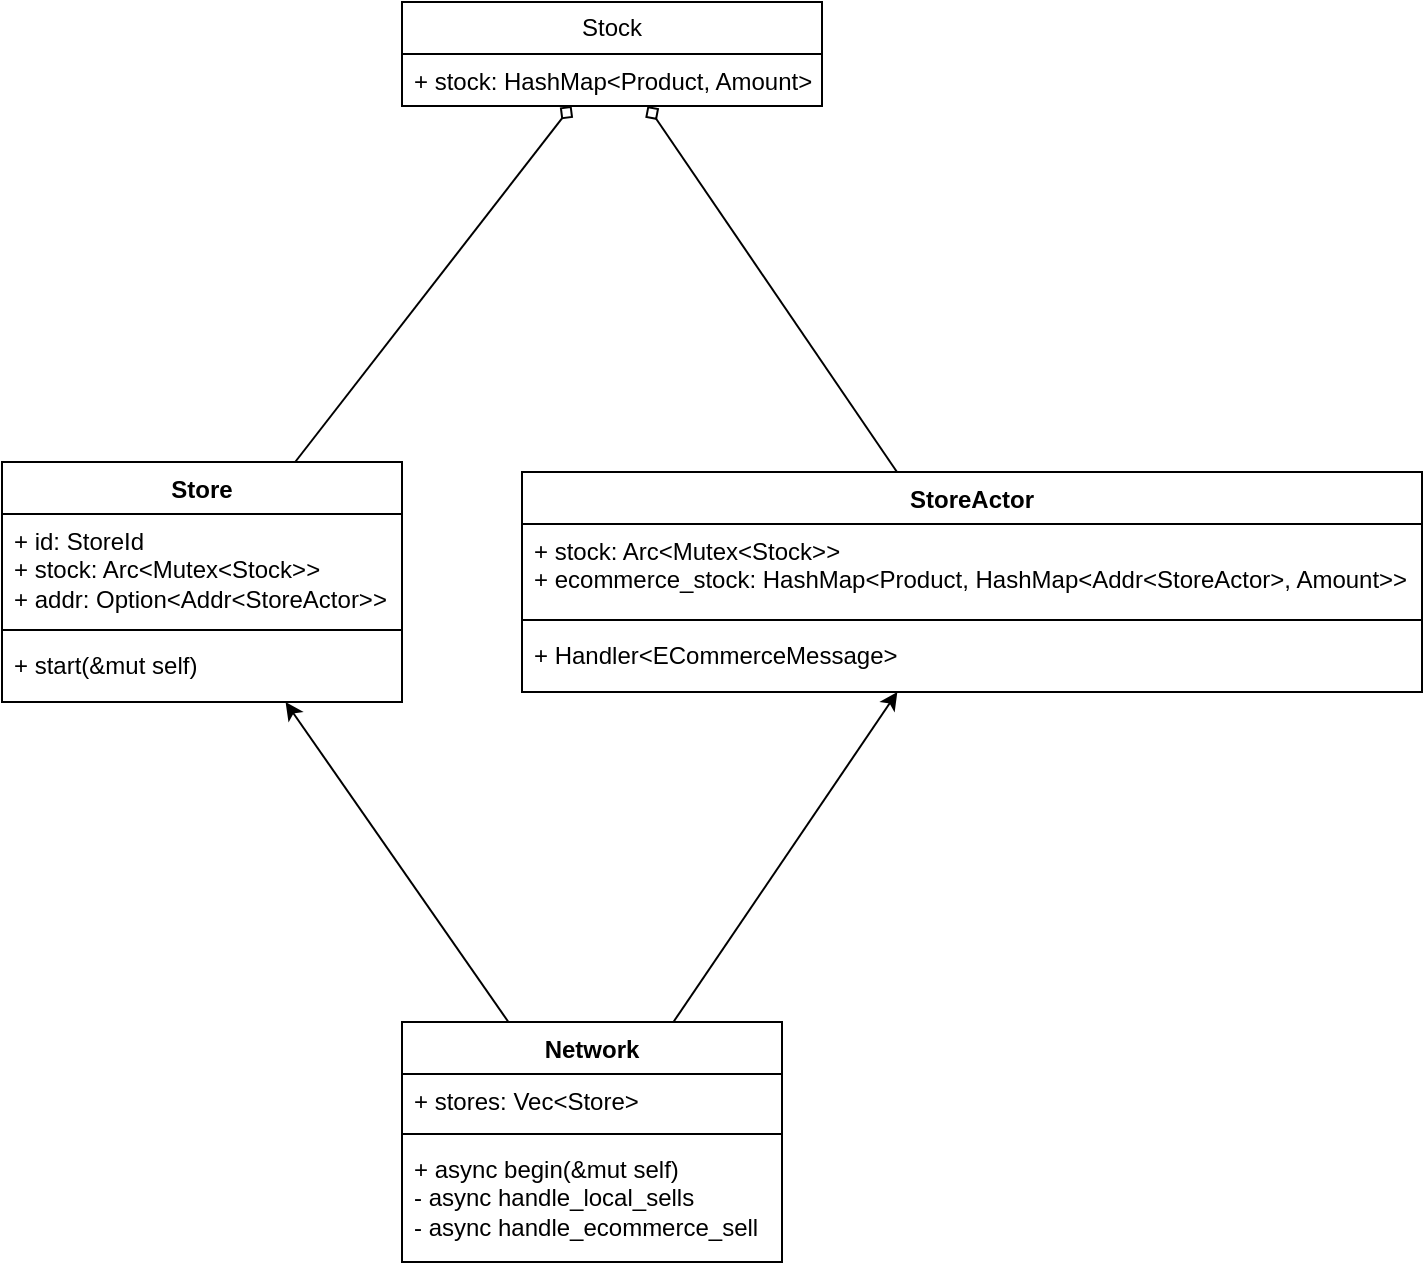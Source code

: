 <mxfile version="22.1.7" type="google" pages="4">
  <diagram name="ecommerce" id="f7DmnXhZwuc6ozm7cEtH">
    <mxGraphModel grid="1" page="1" gridSize="10" guides="1" tooltips="1" connect="1" arrows="1" fold="1" pageScale="1" pageWidth="827" pageHeight="1169" math="0" shadow="0">
      <root>
        <mxCell id="0" />
        <mxCell id="1" parent="0" />
        <mxCell id="lXGNo9M8rN3M7TPSCFQg-20" style="rounded=0;orthogonalLoop=1;jettySize=auto;html=1;endArrow=diamond;endFill=0;" edge="1" parent="1" source="lXGNo9M8rN3M7TPSCFQg-7" target="lXGNo9M8rN3M7TPSCFQg-16">
          <mxGeometry relative="1" as="geometry" />
        </mxCell>
        <mxCell id="lXGNo9M8rN3M7TPSCFQg-7" value="Store" style="swimlane;fontStyle=1;align=center;verticalAlign=top;childLayout=stackLayout;horizontal=1;startSize=26;horizontalStack=0;resizeParent=1;resizeParentMax=0;resizeLast=0;collapsible=1;marginBottom=0;whiteSpace=wrap;html=1;" vertex="1" parent="1">
          <mxGeometry x="90" y="290" width="200" height="120" as="geometry" />
        </mxCell>
        <mxCell id="lXGNo9M8rN3M7TPSCFQg-8" value="&lt;div&gt;+ id: StoreId&lt;/div&gt;&lt;div&gt;+ stock: Arc&amp;lt;Mutex&amp;lt;Stock&amp;gt;&amp;gt;&lt;/div&gt;&lt;div&gt;+ addr: Option&amp;lt;Addr&amp;lt;StoreActor&amp;gt;&amp;gt;&lt;/div&gt;" style="text;strokeColor=none;fillColor=none;align=left;verticalAlign=top;spacingLeft=4;spacingRight=4;overflow=hidden;rotatable=0;points=[[0,0.5],[1,0.5]];portConstraint=eastwest;whiteSpace=wrap;html=1;" vertex="1" parent="lXGNo9M8rN3M7TPSCFQg-7">
          <mxGeometry y="26" width="200" height="54" as="geometry" />
        </mxCell>
        <mxCell id="lXGNo9M8rN3M7TPSCFQg-9" value="" style="line;strokeWidth=1;fillColor=none;align=left;verticalAlign=middle;spacingTop=-1;spacingLeft=3;spacingRight=3;rotatable=0;labelPosition=right;points=[];portConstraint=eastwest;strokeColor=inherit;" vertex="1" parent="lXGNo9M8rN3M7TPSCFQg-7">
          <mxGeometry y="80" width="200" height="8" as="geometry" />
        </mxCell>
        <mxCell id="lXGNo9M8rN3M7TPSCFQg-10" value="+ start(&amp;amp;mut self)" style="text;strokeColor=none;fillColor=none;align=left;verticalAlign=top;spacingLeft=4;spacingRight=4;overflow=hidden;rotatable=0;points=[[0,0.5],[1,0.5]];portConstraint=eastwest;whiteSpace=wrap;html=1;" vertex="1" parent="lXGNo9M8rN3M7TPSCFQg-7">
          <mxGeometry y="88" width="200" height="32" as="geometry" />
        </mxCell>
        <mxCell id="lXGNo9M8rN3M7TPSCFQg-21" style="rounded=0;orthogonalLoop=1;jettySize=auto;html=1;endArrow=diamond;endFill=0;" edge="1" parent="1" source="lXGNo9M8rN3M7TPSCFQg-12" target="lXGNo9M8rN3M7TPSCFQg-16">
          <mxGeometry relative="1" as="geometry" />
        </mxCell>
        <mxCell id="lXGNo9M8rN3M7TPSCFQg-12" value="StoreActor" style="swimlane;fontStyle=1;align=center;verticalAlign=top;childLayout=stackLayout;horizontal=1;startSize=26;horizontalStack=0;resizeParent=1;resizeParentMax=0;resizeLast=0;collapsible=1;marginBottom=0;whiteSpace=wrap;html=1;" vertex="1" parent="1">
          <mxGeometry x="350" y="295" width="450" height="110" as="geometry" />
        </mxCell>
        <mxCell id="lXGNo9M8rN3M7TPSCFQg-13" value="&lt;div&gt;+ stock: Arc&amp;lt;Mutex&amp;lt;Stock&amp;gt;&amp;gt;&lt;/div&gt;&lt;div&gt;+ ecommerce_stock: HashMap&amp;lt;Product, HashMap&amp;lt;Addr&amp;lt;StoreActor&amp;gt;, Amount&amp;gt;&amp;gt;&lt;/div&gt;" style="text;strokeColor=none;fillColor=none;align=left;verticalAlign=top;spacingLeft=4;spacingRight=4;overflow=hidden;rotatable=0;points=[[0,0.5],[1,0.5]];portConstraint=eastwest;whiteSpace=wrap;html=1;" vertex="1" parent="lXGNo9M8rN3M7TPSCFQg-12">
          <mxGeometry y="26" width="450" height="44" as="geometry" />
        </mxCell>
        <mxCell id="lXGNo9M8rN3M7TPSCFQg-14" value="" style="line;strokeWidth=1;fillColor=none;align=left;verticalAlign=middle;spacingTop=-1;spacingLeft=3;spacingRight=3;rotatable=0;labelPosition=right;points=[];portConstraint=eastwest;strokeColor=inherit;" vertex="1" parent="lXGNo9M8rN3M7TPSCFQg-12">
          <mxGeometry y="70" width="450" height="8" as="geometry" />
        </mxCell>
        <mxCell id="lXGNo9M8rN3M7TPSCFQg-15" value="+ Handler&amp;lt;ECommerceMessage&amp;gt;" style="text;strokeColor=none;fillColor=none;align=left;verticalAlign=top;spacingLeft=4;spacingRight=4;overflow=hidden;rotatable=0;points=[[0,0.5],[1,0.5]];portConstraint=eastwest;whiteSpace=wrap;html=1;" vertex="1" parent="lXGNo9M8rN3M7TPSCFQg-12">
          <mxGeometry y="78" width="450" height="32" as="geometry" />
        </mxCell>
        <mxCell id="lXGNo9M8rN3M7TPSCFQg-16" value="Stock" style="swimlane;fontStyle=0;childLayout=stackLayout;horizontal=1;startSize=26;fillColor=none;horizontalStack=0;resizeParent=1;resizeParentMax=0;resizeLast=0;collapsible=1;marginBottom=0;whiteSpace=wrap;html=1;" vertex="1" parent="1">
          <mxGeometry x="290" y="60" width="210" height="52" as="geometry" />
        </mxCell>
        <mxCell id="lXGNo9M8rN3M7TPSCFQg-17" value="+ stock: HashMap&amp;lt;Product, Amount&amp;gt;" style="text;strokeColor=none;fillColor=none;align=left;verticalAlign=top;spacingLeft=4;spacingRight=4;overflow=hidden;rotatable=0;points=[[0,0.5],[1,0.5]];portConstraint=eastwest;whiteSpace=wrap;html=1;" vertex="1" parent="lXGNo9M8rN3M7TPSCFQg-16">
          <mxGeometry y="26" width="210" height="26" as="geometry" />
        </mxCell>
        <mxCell id="lXGNo9M8rN3M7TPSCFQg-26" style="rounded=0;orthogonalLoop=1;jettySize=auto;html=1;" edge="1" parent="1" source="lXGNo9M8rN3M7TPSCFQg-22" target="lXGNo9M8rN3M7TPSCFQg-7">
          <mxGeometry relative="1" as="geometry" />
        </mxCell>
        <mxCell id="lXGNo9M8rN3M7TPSCFQg-27" style="rounded=0;orthogonalLoop=1;jettySize=auto;html=1;" edge="1" parent="1" source="lXGNo9M8rN3M7TPSCFQg-22" target="lXGNo9M8rN3M7TPSCFQg-12">
          <mxGeometry relative="1" as="geometry" />
        </mxCell>
        <mxCell id="lXGNo9M8rN3M7TPSCFQg-22" value="Network" style="swimlane;fontStyle=1;align=center;verticalAlign=top;childLayout=stackLayout;horizontal=1;startSize=26;horizontalStack=0;resizeParent=1;resizeParentMax=0;resizeLast=0;collapsible=1;marginBottom=0;whiteSpace=wrap;html=1;" vertex="1" parent="1">
          <mxGeometry x="290" y="570" width="190" height="120" as="geometry" />
        </mxCell>
        <mxCell id="lXGNo9M8rN3M7TPSCFQg-23" value="+ stores: Vec&amp;lt;Store&amp;gt;" style="text;strokeColor=none;fillColor=none;align=left;verticalAlign=top;spacingLeft=4;spacingRight=4;overflow=hidden;rotatable=0;points=[[0,0.5],[1,0.5]];portConstraint=eastwest;whiteSpace=wrap;html=1;" vertex="1" parent="lXGNo9M8rN3M7TPSCFQg-22">
          <mxGeometry y="26" width="190" height="26" as="geometry" />
        </mxCell>
        <mxCell id="lXGNo9M8rN3M7TPSCFQg-24" value="" style="line;strokeWidth=1;fillColor=none;align=left;verticalAlign=middle;spacingTop=-1;spacingLeft=3;spacingRight=3;rotatable=0;labelPosition=right;points=[];portConstraint=eastwest;strokeColor=inherit;" vertex="1" parent="lXGNo9M8rN3M7TPSCFQg-22">
          <mxGeometry y="52" width="190" height="8" as="geometry" />
        </mxCell>
        <mxCell id="lXGNo9M8rN3M7TPSCFQg-25" value="+ async begin(&amp;amp;mut self)&lt;br&gt;-&amp;nbsp;async handle_local_sells&lt;br&gt;- async handle_ecommerce_sell" style="text;strokeColor=none;fillColor=none;align=left;verticalAlign=top;spacingLeft=4;spacingRight=4;overflow=hidden;rotatable=0;points=[[0,0.5],[1,0.5]];portConstraint=eastwest;whiteSpace=wrap;html=1;" vertex="1" parent="lXGNo9M8rN3M7TPSCFQg-22">
          <mxGeometry y="60" width="190" height="60" as="geometry" />
        </mxCell>
      </root>
    </mxGraphModel>
  </diagram>
  <diagram name="ecommerce-modif" id="Q9R6R_X6rqUNqxYCvm3J">
    <mxGraphModel grid="1" page="1" gridSize="10" guides="1" tooltips="1" connect="1" arrows="1" fold="1" pageScale="1" pageWidth="827" pageHeight="1169" math="0" shadow="0">
      <root>
        <mxCell id="k3iWIZzq6JsWxAHGYJlu-0" />
        <mxCell id="k3iWIZzq6JsWxAHGYJlu-1" parent="k3iWIZzq6JsWxAHGYJlu-0" />
        <mxCell id="bBrxpy2gIbJKCmIW82zY-6" style="edgeStyle=orthogonalEdgeStyle;rounded=0;orthogonalLoop=1;jettySize=auto;html=1;endArrow=diamond;endFill=1;" edge="1" parent="k3iWIZzq6JsWxAHGYJlu-1" source="k3iWIZzq6JsWxAHGYJlu-3" target="k3iWIZzq6JsWxAHGYJlu-12">
          <mxGeometry relative="1" as="geometry" />
        </mxCell>
        <mxCell id="k3iWIZzq6JsWxAHGYJlu-3" value="Store" style="swimlane;fontStyle=1;align=center;verticalAlign=top;childLayout=stackLayout;horizontal=1;startSize=26;horizontalStack=0;resizeParent=1;resizeParentMax=0;resizeLast=0;collapsible=1;marginBottom=0;whiteSpace=wrap;html=1;" parent="k3iWIZzq6JsWxAHGYJlu-1" vertex="1">
          <mxGeometry x="121" y="418" width="200" height="138" as="geometry">
            <mxRectangle x="90" y="290" width="70" height="30" as="alternateBounds" />
          </mxGeometry>
        </mxCell>
        <mxCell id="k3iWIZzq6JsWxAHGYJlu-4" value="&lt;div&gt;+ id: StoreId&lt;/div&gt;" style="text;strokeColor=none;fillColor=none;align=left;verticalAlign=top;spacingLeft=4;spacingRight=4;overflow=hidden;rotatable=0;points=[[0,0.5],[1,0.5]];portConstraint=eastwest;whiteSpace=wrap;html=1;" parent="k3iWIZzq6JsWxAHGYJlu-3" vertex="1">
          <mxGeometry y="26" width="200" height="24" as="geometry" />
        </mxCell>
        <mxCell id="bBrxpy2gIbJKCmIW82zY-27" value="&lt;div style=&quot;border-color: var(--border-color);&quot;&gt;+ stock: Arc&amp;lt;Mutex&amp;lt;Stock&amp;gt;&amp;gt;&lt;/div&gt;" style="text;strokeColor=none;fillColor=none;align=left;verticalAlign=top;spacingLeft=4;spacingRight=4;overflow=hidden;rotatable=0;points=[[0,0.5],[1,0.5]];portConstraint=eastwest;whiteSpace=wrap;html=1;" vertex="1" parent="k3iWIZzq6JsWxAHGYJlu-3">
          <mxGeometry y="50" width="200" height="24" as="geometry" />
        </mxCell>
        <mxCell id="bBrxpy2gIbJKCmIW82zY-26" value="&lt;div style=&quot;border-color: var(--border-color);&quot;&gt;+ addr: Option&amp;lt;Addr&amp;lt;StoreActor&amp;gt;&amp;gt;&lt;br&gt;&lt;/div&gt;" style="text;strokeColor=none;fillColor=none;align=left;verticalAlign=top;spacingLeft=4;spacingRight=4;overflow=hidden;rotatable=0;points=[[0,0.5],[1,0.5]];portConstraint=eastwest;whiteSpace=wrap;html=1;" vertex="1" parent="k3iWIZzq6JsWxAHGYJlu-3">
          <mxGeometry y="74" width="200" height="24" as="geometry" />
        </mxCell>
        <mxCell id="k3iWIZzq6JsWxAHGYJlu-5" value="" style="line;strokeWidth=1;fillColor=none;align=left;verticalAlign=middle;spacingTop=-1;spacingLeft=3;spacingRight=3;rotatable=0;labelPosition=right;points=[];portConstraint=eastwest;strokeColor=inherit;" parent="k3iWIZzq6JsWxAHGYJlu-3" vertex="1">
          <mxGeometry y="98" width="200" height="8" as="geometry" />
        </mxCell>
        <mxCell id="k3iWIZzq6JsWxAHGYJlu-6" value="+ start(&amp;amp;mut self)" style="text;strokeColor=none;fillColor=none;align=left;verticalAlign=top;spacingLeft=4;spacingRight=4;overflow=hidden;rotatable=0;points=[[0,0.5],[1,0.5]];portConstraint=eastwest;whiteSpace=wrap;html=1;" parent="k3iWIZzq6JsWxAHGYJlu-3" vertex="1">
          <mxGeometry y="106" width="200" height="32" as="geometry" />
        </mxCell>
        <mxCell id="bBrxpy2gIbJKCmIW82zY-33" style="edgeStyle=orthogonalEdgeStyle;rounded=0;orthogonalLoop=1;jettySize=auto;html=1;" edge="1" parent="k3iWIZzq6JsWxAHGYJlu-1" source="k3iWIZzq6JsWxAHGYJlu-8" target="bBrxpy2gIbJKCmIW82zY-22">
          <mxGeometry relative="1" as="geometry" />
        </mxCell>
        <mxCell id="k3iWIZzq6JsWxAHGYJlu-8" value="StoreActor" style="swimlane;fontStyle=1;align=center;verticalAlign=top;childLayout=stackLayout;horizontal=1;startSize=26;horizontalStack=0;resizeParent=1;resizeParentMax=0;resizeLast=0;collapsible=1;marginBottom=0;whiteSpace=wrap;html=1;" parent="k3iWIZzq6JsWxAHGYJlu-1" vertex="1">
          <mxGeometry x="381" y="418" width="300" height="114" as="geometry" />
        </mxCell>
        <mxCell id="k3iWIZzq6JsWxAHGYJlu-9" value="&lt;div&gt;+ stock: Arc&amp;lt;Mutex&amp;lt;Stock&amp;gt;&amp;gt;&lt;/div&gt;" style="text;strokeColor=none;fillColor=none;align=left;verticalAlign=top;spacingLeft=4;spacingRight=4;overflow=hidden;rotatable=0;points=[[0,0.5],[1,0.5]];portConstraint=eastwest;whiteSpace=wrap;html=1;" parent="k3iWIZzq6JsWxAHGYJlu-8" vertex="1">
          <mxGeometry y="26" width="300" height="24" as="geometry" />
        </mxCell>
        <mxCell id="bBrxpy2gIbJKCmIW82zY-28" value="+ ecommerce_stock: Arc&amp;lt;Mutex&amp;lt;ECommerceStock&amp;gt;&amp;gt;" style="text;strokeColor=none;fillColor=none;align=left;verticalAlign=top;spacingLeft=4;spacingRight=4;overflow=hidden;rotatable=0;points=[[0,0.5],[1,0.5]];portConstraint=eastwest;whiteSpace=wrap;html=1;" vertex="1" parent="k3iWIZzq6JsWxAHGYJlu-8">
          <mxGeometry y="50" width="300" height="24" as="geometry" />
        </mxCell>
        <mxCell id="k3iWIZzq6JsWxAHGYJlu-10" value="" style="line;strokeWidth=1;fillColor=none;align=left;verticalAlign=middle;spacingTop=-1;spacingLeft=3;spacingRight=3;rotatable=0;labelPosition=right;points=[];portConstraint=eastwest;strokeColor=inherit;" parent="k3iWIZzq6JsWxAHGYJlu-8" vertex="1">
          <mxGeometry y="74" width="300" height="8" as="geometry" />
        </mxCell>
        <mxCell id="k3iWIZzq6JsWxAHGYJlu-11" value="+ Handler&amp;lt;ECommerceMessage&amp;gt;" style="text;strokeColor=none;fillColor=none;align=left;verticalAlign=top;spacingLeft=4;spacingRight=4;overflow=hidden;rotatable=0;points=[[0,0.5],[1,0.5]];portConstraint=eastwest;whiteSpace=wrap;html=1;" parent="k3iWIZzq6JsWxAHGYJlu-8" vertex="1">
          <mxGeometry y="82" width="300" height="32" as="geometry" />
        </mxCell>
        <mxCell id="k3iWIZzq6JsWxAHGYJlu-12" value="&lt;b&gt;Stock&lt;/b&gt;" style="swimlane;fontStyle=0;childLayout=stackLayout;horizontal=1;startSize=26;fillColor=none;horizontalStack=0;resizeParent=1;resizeParentMax=0;resizeLast=0;collapsible=1;marginBottom=0;whiteSpace=wrap;html=1;" parent="k3iWIZzq6JsWxAHGYJlu-1" vertex="1">
          <mxGeometry x="116" y="308" width="210" height="52" as="geometry" />
        </mxCell>
        <mxCell id="k3iWIZzq6JsWxAHGYJlu-13" value="+ stock: HashMap&amp;lt;Product, Amount&amp;gt;" style="text;strokeColor=none;fillColor=none;align=left;verticalAlign=top;spacingLeft=4;spacingRight=4;overflow=hidden;rotatable=0;points=[[0,0.5],[1,0.5]];portConstraint=eastwest;whiteSpace=wrap;html=1;" parent="k3iWIZzq6JsWxAHGYJlu-12" vertex="1">
          <mxGeometry y="26" width="210" height="26" as="geometry" />
        </mxCell>
        <mxCell id="k3iWIZzq6JsWxAHGYJlu-14" style="rounded=0;orthogonalLoop=1;jettySize=auto;html=1;" parent="k3iWIZzq6JsWxAHGYJlu-1" source="k3iWIZzq6JsWxAHGYJlu-16" target="k3iWIZzq6JsWxAHGYJlu-3" edge="1">
          <mxGeometry relative="1" as="geometry" />
        </mxCell>
        <mxCell id="k3iWIZzq6JsWxAHGYJlu-15" style="rounded=0;orthogonalLoop=1;jettySize=auto;html=1;endArrow=none;endFill=0;startArrow=diamond;startFill=0;exitX=1;exitY=0.5;exitDx=0;exitDy=0;edgeStyle=orthogonalEdgeStyle;" parent="k3iWIZzq6JsWxAHGYJlu-1" edge="1">
          <mxGeometry relative="1" as="geometry">
            <mxPoint x="531" y="755.97" as="sourcePoint" />
            <mxPoint x="681" y="478" as="targetPoint" />
            <Array as="points">
              <mxPoint x="711" y="756" />
              <mxPoint x="711" y="478" />
              <mxPoint x="681" y="478" />
            </Array>
          </mxGeometry>
        </mxCell>
        <mxCell id="bBrxpy2gIbJKCmIW82zY-1" style="rounded=0;orthogonalLoop=1;jettySize=auto;html=1;" edge="1" parent="k3iWIZzq6JsWxAHGYJlu-1" source="k3iWIZzq6JsWxAHGYJlu-16" target="k3iWIZzq6JsWxAHGYJlu-8">
          <mxGeometry relative="1" as="geometry" />
        </mxCell>
        <mxCell id="bBrxpy2gIbJKCmIW82zY-12" style="edgeStyle=orthogonalEdgeStyle;rounded=0;orthogonalLoop=1;jettySize=auto;html=1;startArrow=none;startFill=0;endArrow=diamond;endFill=1;" edge="1" parent="k3iWIZzq6JsWxAHGYJlu-1" source="k3iWIZzq6JsWxAHGYJlu-16" target="bBrxpy2gIbJKCmIW82zY-17">
          <mxGeometry relative="1" as="geometry">
            <mxPoint x="381" y="888" as="targetPoint" />
          </mxGeometry>
        </mxCell>
        <mxCell id="k3iWIZzq6JsWxAHGYJlu-16" value="Network" style="swimlane;fontStyle=1;align=center;verticalAlign=top;childLayout=stackLayout;horizontal=1;startSize=26;horizontalStack=0;resizeParent=1;resizeParentMax=0;resizeLast=0;collapsible=1;marginBottom=0;whiteSpace=wrap;html=1;" parent="k3iWIZzq6JsWxAHGYJlu-1" vertex="1">
          <mxGeometry x="231" y="698" width="300" height="166" as="geometry" />
        </mxCell>
        <mxCell id="k3iWIZzq6JsWxAHGYJlu-17" value="+ stores: Vec&amp;lt;Store&amp;gt;" style="text;strokeColor=none;fillColor=none;align=left;verticalAlign=top;spacingLeft=4;spacingRight=4;overflow=hidden;rotatable=0;points=[[0,0.5],[1,0.5]];portConstraint=eastwest;whiteSpace=wrap;html=1;" parent="k3iWIZzq6JsWxAHGYJlu-16" vertex="1">
          <mxGeometry y="26" width="300" height="24" as="geometry" />
        </mxCell>
        <mxCell id="bBrxpy2gIbJKCmIW82zY-29" value="+ ecommerce_stock: Arc&amp;lt;Mutex&amp;lt;ECommerceStock&amp;gt;&amp;gt;" style="text;strokeColor=none;fillColor=none;align=left;verticalAlign=top;spacingLeft=4;spacingRight=4;overflow=hidden;rotatable=0;points=[[0,0.5],[1,0.5]];portConstraint=eastwest;whiteSpace=wrap;html=1;" vertex="1" parent="k3iWIZzq6JsWxAHGYJlu-16">
          <mxGeometry y="50" width="300" height="24" as="geometry" />
        </mxCell>
        <mxCell id="k3iWIZzq6JsWxAHGYJlu-18" value="" style="line;strokeWidth=1;fillColor=none;align=left;verticalAlign=middle;spacingTop=-1;spacingLeft=3;spacingRight=3;rotatable=0;labelPosition=right;points=[];portConstraint=eastwest;strokeColor=inherit;" parent="k3iWIZzq6JsWxAHGYJlu-16" vertex="1">
          <mxGeometry y="74" width="300" height="8" as="geometry" />
        </mxCell>
        <mxCell id="k3iWIZzq6JsWxAHGYJlu-19" value="+ async begin(&amp;amp;mut self)" style="text;strokeColor=none;fillColor=none;align=left;verticalAlign=top;spacingLeft=4;spacingRight=4;overflow=hidden;rotatable=0;points=[[0,0.5],[1,0.5]];portConstraint=eastwest;whiteSpace=wrap;html=1;" parent="k3iWIZzq6JsWxAHGYJlu-16" vertex="1">
          <mxGeometry y="82" width="300" height="28" as="geometry" />
        </mxCell>
        <mxCell id="bBrxpy2gIbJKCmIW82zY-30" value="-&amp;nbsp;async handle_local_sells" style="text;strokeColor=none;fillColor=none;align=left;verticalAlign=top;spacingLeft=4;spacingRight=4;overflow=hidden;rotatable=0;points=[[0,0.5],[1,0.5]];portConstraint=eastwest;whiteSpace=wrap;html=1;" vertex="1" parent="k3iWIZzq6JsWxAHGYJlu-16">
          <mxGeometry y="110" width="300" height="28" as="geometry" />
        </mxCell>
        <mxCell id="bBrxpy2gIbJKCmIW82zY-31" value="- async handle_ecommerce_sell" style="text;strokeColor=none;fillColor=none;align=left;verticalAlign=top;spacingLeft=4;spacingRight=4;overflow=hidden;rotatable=0;points=[[0,0.5],[1,0.5]];portConstraint=eastwest;whiteSpace=wrap;html=1;" vertex="1" parent="k3iWIZzq6JsWxAHGYJlu-16">
          <mxGeometry y="138" width="300" height="28" as="geometry" />
        </mxCell>
        <mxCell id="bBrxpy2gIbJKCmIW82zY-2" style="edgeStyle=orthogonalEdgeStyle;rounded=0;orthogonalLoop=1;jettySize=auto;html=1;endArrow=diamond;endFill=0;" edge="1" parent="k3iWIZzq6JsWxAHGYJlu-1">
          <mxGeometry relative="1" as="geometry">
            <mxPoint x="381" y="458" as="sourcePoint" />
            <mxPoint x="321" y="468" as="targetPoint" />
            <Array as="points">
              <mxPoint x="351" y="458" />
              <mxPoint x="351" y="468" />
            </Array>
          </mxGeometry>
        </mxCell>
        <mxCell id="bBrxpy2gIbJKCmIW82zY-5" style="rounded=0;orthogonalLoop=1;jettySize=auto;html=1;" edge="1" parent="k3iWIZzq6JsWxAHGYJlu-1">
          <mxGeometry relative="1" as="geometry">
            <mxPoint x="321.0" y="477.765" as="sourcePoint" />
            <mxPoint x="381" y="478.152" as="targetPoint" />
          </mxGeometry>
        </mxCell>
        <mxCell id="bBrxpy2gIbJKCmIW82zY-17" value="ECommerceStock" style="swimlane;fontStyle=1;align=center;verticalAlign=top;childLayout=stackLayout;horizontal=1;startSize=26;horizontalStack=0;resizeParent=1;resizeParentMax=0;resizeLast=0;collapsible=1;marginBottom=0;whiteSpace=wrap;html=1;" vertex="1" parent="k3iWIZzq6JsWxAHGYJlu-1">
          <mxGeometry x="151" y="918" width="460" height="122" as="geometry" />
        </mxCell>
        <mxCell id="bBrxpy2gIbJKCmIW82zY-18" value="+ stock: HashMap&amp;lt;Product, HashMap&amp;lt;Addr&amp;lt;StoreActor&amp;gt;, Amount&amp;gt;&amp;gt;" style="text;strokeColor=none;fillColor=none;align=left;verticalAlign=top;spacingLeft=4;spacingRight=4;overflow=hidden;rotatable=0;points=[[0,0.5],[1,0.5]];portConstraint=eastwest;whiteSpace=wrap;html=1;" vertex="1" parent="bBrxpy2gIbJKCmIW82zY-17">
          <mxGeometry y="26" width="460" height="24" as="geometry" />
        </mxCell>
        <mxCell id="bBrxpy2gIbJKCmIW82zY-19" value="" style="line;strokeWidth=1;fillColor=none;align=left;verticalAlign=middle;spacingTop=-1;spacingLeft=3;spacingRight=3;rotatable=0;labelPosition=right;points=[];portConstraint=eastwest;strokeColor=inherit;" vertex="1" parent="bBrxpy2gIbJKCmIW82zY-17">
          <mxGeometry y="50" width="460" height="8" as="geometry" />
        </mxCell>
        <mxCell id="bBrxpy2gIbJKCmIW82zY-20" value="+&amp;nbsp;insert(&amp;amp;mut self, p_type: Product, amount: Amount, address: Addr&amp;lt;StoreActor&amp;gt;)" style="text;strokeColor=none;fillColor=none;align=left;verticalAlign=top;spacingLeft=4;spacingRight=4;overflow=hidden;rotatable=0;points=[[0,0.5],[1,0.5]];portConstraint=eastwest;whiteSpace=wrap;html=1;" vertex="1" parent="bBrxpy2gIbJKCmIW82zY-17">
          <mxGeometry y="58" width="460" height="32" as="geometry" />
        </mxCell>
        <mxCell id="bBrxpy2gIbJKCmIW82zY-38" value="+&amp;nbsp;remove(&amp;amp;mut self, p_type: Product, amount: Amount, address: Addr&amp;lt;StoreActor&amp;gt;)" style="text;strokeColor=none;fillColor=none;align=left;verticalAlign=top;spacingLeft=4;spacingRight=4;overflow=hidden;rotatable=0;points=[[0,0.5],[1,0.5]];portConstraint=eastwest;whiteSpace=wrap;html=1;" vertex="1" parent="bBrxpy2gIbJKCmIW82zY-17">
          <mxGeometry y="90" width="460" height="32" as="geometry" />
        </mxCell>
        <mxCell id="bBrxpy2gIbJKCmIW82zY-40" style="edgeStyle=orthogonalEdgeStyle;rounded=0;orthogonalLoop=1;jettySize=auto;html=1;endArrow=none;endFill=0;" edge="1" parent="k3iWIZzq6JsWxAHGYJlu-1" source="bBrxpy2gIbJKCmIW82zY-22" target="bBrxpy2gIbJKCmIW82zY-39">
          <mxGeometry relative="1" as="geometry" />
        </mxCell>
        <mxCell id="bBrxpy2gIbJKCmIW82zY-22" value="&lt;b&gt;ECommerceMessage&lt;/b&gt;" style="swimlane;fontStyle=0;childLayout=stackLayout;horizontal=1;startSize=26;fillColor=none;horizontalStack=0;resizeParent=1;resizeParentMax=0;resizeLast=0;collapsible=1;marginBottom=0;whiteSpace=wrap;html=1;" vertex="1" parent="k3iWIZzq6JsWxAHGYJlu-1">
          <mxGeometry x="401" y="308" width="260" height="52" as="geometry" />
        </mxCell>
        <mxCell id="bBrxpy2gIbJKCmIW82zY-23" value="+&amp;nbsp;GenericMessage" style="text;strokeColor=none;fillColor=none;align=left;verticalAlign=top;spacingLeft=4;spacingRight=4;overflow=hidden;rotatable=0;points=[[0,0.5],[1,0.5]];portConstraint=eastwest;whiteSpace=wrap;html=1;" vertex="1" parent="bBrxpy2gIbJKCmIW82zY-22">
          <mxGeometry y="26" width="260" height="26" as="geometry" />
        </mxCell>
        <mxCell id="bBrxpy2gIbJKCmIW82zY-39" value="&lt;p style=&quot;margin:0px;margin-top:4px;text-align:center;&quot;&gt;&lt;i&gt;&amp;lt;&amp;lt;enum&amp;gt;&amp;gt;&lt;/i&gt;&lt;br&gt;&lt;b&gt;GenericMessage&lt;/b&gt;&lt;br&gt;&lt;/p&gt;&lt;hr size=&quot;1&quot;&gt;&lt;p style=&quot;margin:0px;margin-left:4px;&quot;&gt;&lt;/p&gt;&lt;ul&gt;&lt;li&gt;UpdateProduct&lt;br&gt;&lt;/li&gt;&lt;li style=&quot;border-color: var(--border-color);&quot;&gt;ECommerceSell&lt;br&gt;&lt;/li&gt;&lt;li&gt;AskProduct&lt;br&gt;&lt;/li&gt;&lt;li&gt;SyncStock&lt;/li&gt;&lt;/ul&gt;&lt;p&gt;&lt;/p&gt;" style="verticalAlign=top;align=left;overflow=fill;fontSize=12;fontFamily=Helvetica;html=1;whiteSpace=wrap;" vertex="1" parent="k3iWIZzq6JsWxAHGYJlu-1">
          <mxGeometry x="436" y="128" width="190" height="122" as="geometry" />
        </mxCell>
      </root>
    </mxGraphModel>
  </diagram>
  <diagram id="1W1XDis2EoetY6vhfEfV" name="store_builder">
    <mxGraphModel grid="1" page="1" gridSize="10" guides="1" tooltips="1" connect="1" arrows="1" fold="1" pageScale="1" pageWidth="827" pageHeight="1169" math="0" shadow="0">
      <root>
        <mxCell id="0" />
        <mxCell id="1" parent="0" />
        <mxCell id="LtECdtSbhpeRqGmoIu7B-1" value="StoreBuilder" style="swimlane;fontStyle=1;align=center;verticalAlign=top;childLayout=stackLayout;horizontal=1;startSize=26;horizontalStack=0;resizeParent=1;resizeParentMax=0;resizeLast=0;collapsible=1;marginBottom=0;whiteSpace=wrap;html=1;fillColor=none;" vertex="1" parent="1">
          <mxGeometry x="284" y="290" width="260" height="120" as="geometry" />
        </mxCell>
        <mxCell id="LtECdtSbhpeRqGmoIu7B-2" value="+ id" style="text;strokeColor=none;fillColor=none;align=left;verticalAlign=top;spacingLeft=4;spacingRight=4;overflow=hidden;rotatable=0;points=[[0,0.5],[1,0.5]];portConstraint=eastwest;whiteSpace=wrap;html=1;" vertex="1" parent="LtECdtSbhpeRqGmoIu7B-1">
          <mxGeometry y="26" width="260" height="26" as="geometry" />
        </mxCell>
        <mxCell id="LtECdtSbhpeRqGmoIu7B-3" value="" style="line;strokeWidth=1;fillColor=none;align=left;verticalAlign=middle;spacingTop=-1;spacingLeft=3;spacingRight=3;rotatable=0;labelPosition=right;points=[];portConstraint=eastwest;strokeColor=inherit;" vertex="1" parent="LtECdtSbhpeRqGmoIu7B-1">
          <mxGeometry y="52" width="260" height="8" as="geometry" />
        </mxCell>
        <mxCell id="LtECdtSbhpeRqGmoIu7B-4" value="+ set_stock(stock: Stock)&lt;br&gt;+ async build_common(): CommonStore&lt;br&gt;+ async build_coordinator(): CoordinatorStore" style="text;strokeColor=none;fillColor=none;align=left;verticalAlign=top;spacingLeft=4;spacingRight=4;overflow=hidden;rotatable=0;points=[[0,0.5],[1,0.5]];portConstraint=eastwest;whiteSpace=wrap;html=1;" vertex="1" parent="LtECdtSbhpeRqGmoIu7B-1">
          <mxGeometry y="60" width="260" height="60" as="geometry" />
        </mxCell>
      </root>
    </mxGraphModel>
  </diagram>
  <diagram id="bmCYUiubXXVLiawYfmMZ" name="Page-4">
    <mxGraphModel grid="1" page="1" gridSize="10" guides="1" tooltips="1" connect="1" arrows="1" fold="1" pageScale="1" pageWidth="827" pageHeight="1169" math="0" shadow="0">
      <root>
        <mxCell id="0" />
        <mxCell id="1" parent="0" />
      </root>
    </mxGraphModel>
  </diagram>
</mxfile>

